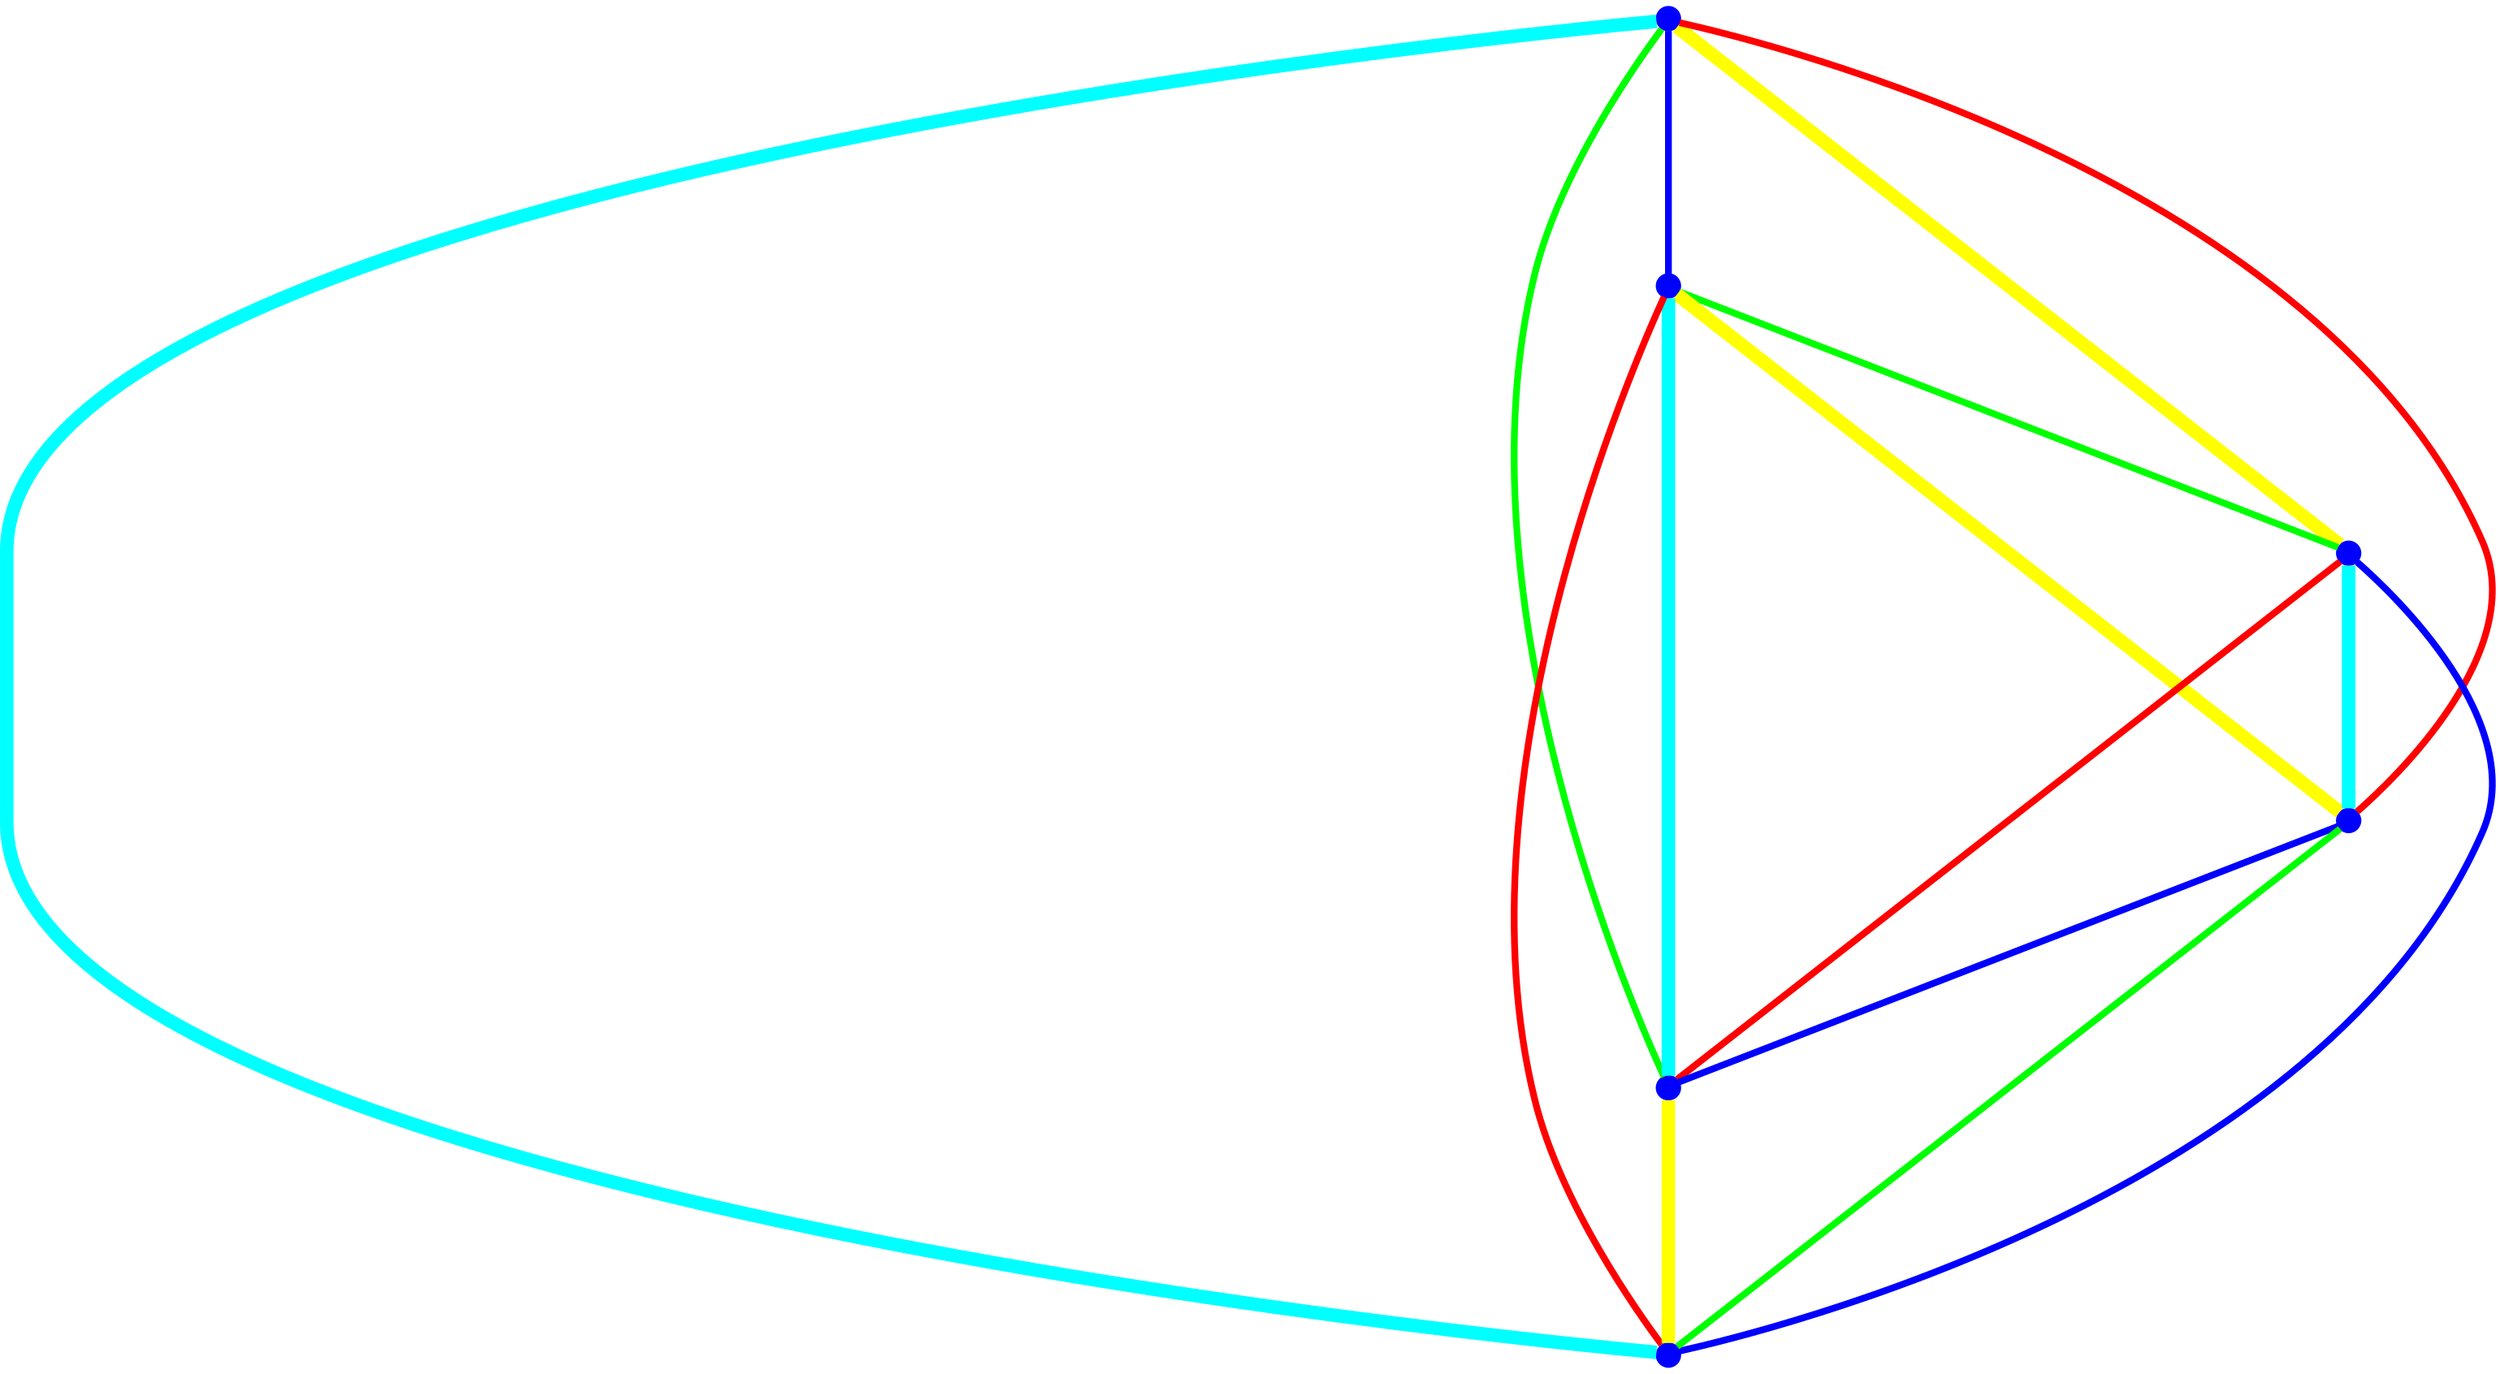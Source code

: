 graph {
ranksep=2
nodesep=2
node [label="" shape=circle style=filled fixedsize=true color=blue fillcolor=blue width=0.2];
"1" -- "2" [style="solid",penwidth="4",color="blue"];
"1" -- "3" [style="solid",penwidth="8",color="yellow"];
"1" -- "4" [style="solid",penwidth="4",color="red"];
"1" -- "5" [style="solid",penwidth="4",color="green"];
"1" -- "6" [style="solid",penwidth="8",color="cyan"];
"2" -- "3" [style="solid",penwidth="4",color="green"];
"2" -- "4" [style="solid",penwidth="8",color="yellow"];
"2" -- "5" [style="solid",penwidth="8",color="cyan"];
"2" -- "6" [style="solid",penwidth="4",color="red"];
"3" -- "4" [style="solid",penwidth="8",color="cyan"];
"3" -- "5" [style="solid",penwidth="4",color="red"];
"3" -- "6" [style="solid",penwidth="4",color="blue"];
"4" -- "5" [style="solid",penwidth="4",color="blue"];
"4" -- "6" [style="solid",penwidth="4",color="green"];
"5" -- "6" [style="solid",penwidth="8",color="yellow"];
}
